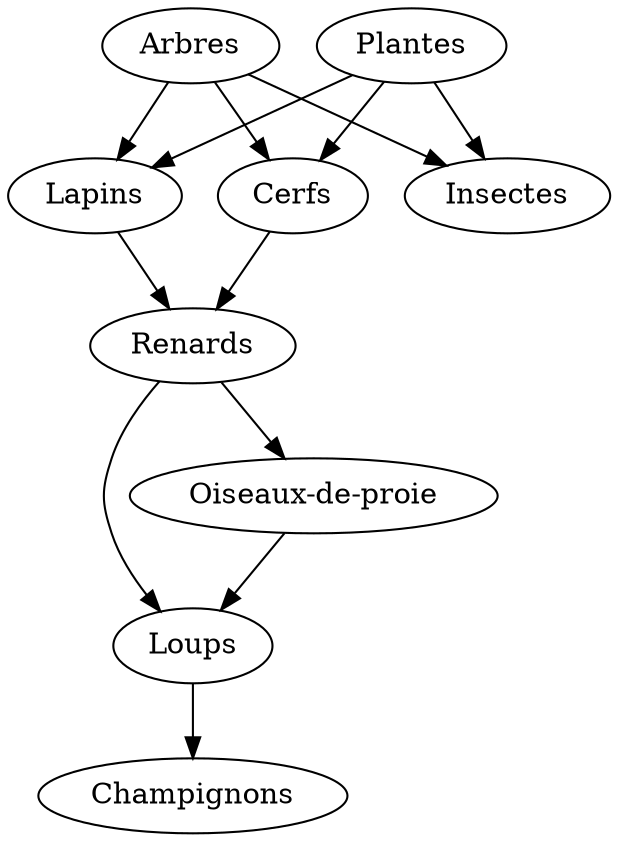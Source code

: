 digraph G {
    "Arbres" -> "Cerfs";
    "Arbres" -> "Lapins";
    "Arbres" -> "Insectes";
    "Plantes" -> "Cerfs";
    "Plantes" -> "Lapins";
    "Plantes" -> "Insectes";
    "Cerfs" -> "Renards";
    "Lapins" -> "Renards";
    "Renards" -> "Oiseaux-de-proie";
    "Renards" -> "Loups";
    "Oiseaux-de-proie" -> "Loups";
    "Loups" -> "Champignons";
}

